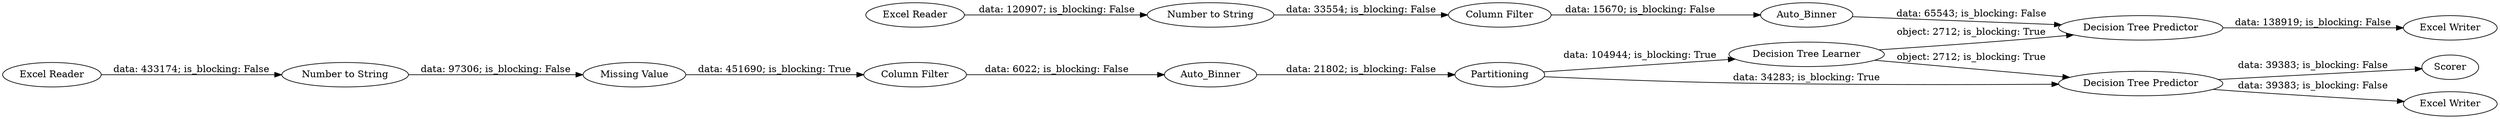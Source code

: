 digraph {
	"165415578620113797_3" [label="Missing Value"]
	"165415578620113797_7" [label="Decision Tree Learner"]
	"165415578620113797_12" [label=Auto_Binner]
	"165415578620113797_10" [label="Number to String"]
	"165415578620113797_15" [label="Excel Writer"]
	"165415578620113797_8" [label="Decision Tree Predictor"]
	"165415578620113797_16" [label=Scorer]
	"165415578620113797_17" [label="Excel Writer"]
	"165415578620113797_6" [label=Partitioning]
	"165415578620113797_13" [label="Decision Tree Predictor"]
	"165415578620113797_1" [label="Excel Reader"]
	"165415578620113797_9" [label="Excel Reader"]
	"165415578620113797_4" [label="Column Filter"]
	"165415578620113797_11" [label="Column Filter"]
	"165415578620113797_2" [label="Number to String"]
	"165415578620113797_5" [label=Auto_Binner]
	"165415578620113797_7" -> "165415578620113797_13" [label="object: 2712; is_blocking: True"]
	"165415578620113797_12" -> "165415578620113797_13" [label="data: 65543; is_blocking: False"]
	"165415578620113797_1" -> "165415578620113797_2" [label="data: 433174; is_blocking: False"]
	"165415578620113797_2" -> "165415578620113797_3" [label="data: 97306; is_blocking: False"]
	"165415578620113797_6" -> "165415578620113797_7" [label="data: 104944; is_blocking: True"]
	"165415578620113797_8" -> "165415578620113797_17" [label="data: 39383; is_blocking: False"]
	"165415578620113797_10" -> "165415578620113797_11" [label="data: 33554; is_blocking: False"]
	"165415578620113797_7" -> "165415578620113797_8" [label="object: 2712; is_blocking: True"]
	"165415578620113797_6" -> "165415578620113797_8" [label="data: 34283; is_blocking: True"]
	"165415578620113797_9" -> "165415578620113797_10" [label="data: 120907; is_blocking: False"]
	"165415578620113797_13" -> "165415578620113797_15" [label="data: 138919; is_blocking: False"]
	"165415578620113797_3" -> "165415578620113797_4" [label="data: 451690; is_blocking: True"]
	"165415578620113797_4" -> "165415578620113797_5" [label="data: 6022; is_blocking: False"]
	"165415578620113797_5" -> "165415578620113797_6" [label="data: 21802; is_blocking: False"]
	"165415578620113797_8" -> "165415578620113797_16" [label="data: 39383; is_blocking: False"]
	"165415578620113797_11" -> "165415578620113797_12" [label="data: 15670; is_blocking: False"]
	rankdir=LR
}
